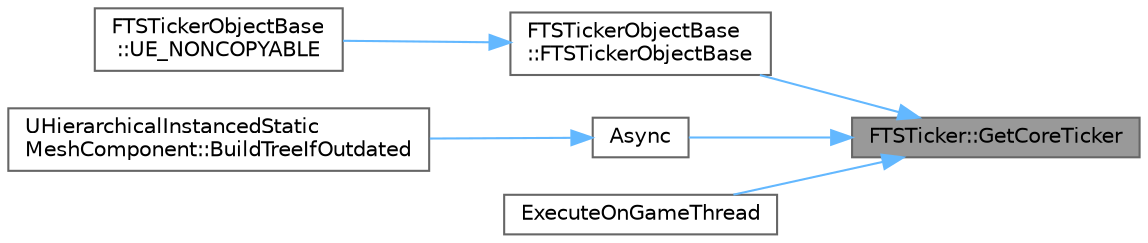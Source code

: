 digraph "FTSTicker::GetCoreTicker"
{
 // INTERACTIVE_SVG=YES
 // LATEX_PDF_SIZE
  bgcolor="transparent";
  edge [fontname=Helvetica,fontsize=10,labelfontname=Helvetica,labelfontsize=10];
  node [fontname=Helvetica,fontsize=10,shape=box,height=0.2,width=0.4];
  rankdir="RL";
  Node1 [id="Node000001",label="FTSTicker::GetCoreTicker",height=0.2,width=0.4,color="gray40", fillcolor="grey60", style="filled", fontcolor="black",tooltip="Singleton used for the ticker in Core / Launch."];
  Node1 -> Node2 [id="edge1_Node000001_Node000002",dir="back",color="steelblue1",style="solid",tooltip=" "];
  Node2 [id="Node000002",label="FTSTickerObjectBase\l::FTSTickerObjectBase",height=0.2,width=0.4,color="grey40", fillcolor="white", style="filled",URL="$dc/d0f/classFTSTickerObjectBase.html#a146857cc12570a8f5aa13a4ea4aef602",tooltip="Constructor."];
  Node2 -> Node3 [id="edge2_Node000002_Node000003",dir="back",color="steelblue1",style="solid",tooltip=" "];
  Node3 [id="Node000003",label="FTSTickerObjectBase\l::UE_NONCOPYABLE",height=0.2,width=0.4,color="grey40", fillcolor="white", style="filled",URL="$dc/d0f/classFTSTickerObjectBase.html#a8128bb9620e3ecd3865972af7a500240",tooltip=" "];
  Node1 -> Node4 [id="edge3_Node000001_Node000004",dir="back",color="steelblue1",style="solid",tooltip=" "];
  Node4 [id="Node000004",label="Async",height=0.2,width=0.4,color="grey40", fillcolor="white", style="filled",URL="$d7/ddf/Async_8h.html#a974ce2dd50eecf01a05bec0d82846034",tooltip="Execute a given function asynchronously."];
  Node4 -> Node5 [id="edge4_Node000004_Node000005",dir="back",color="steelblue1",style="solid",tooltip=" "];
  Node5 [id="Node000005",label="UHierarchicalInstancedStatic\lMeshComponent::BuildTreeIfOutdated",height=0.2,width=0.4,color="grey40", fillcolor="white", style="filled",URL="$d9/d38/classUHierarchicalInstancedStaticMeshComponent.html#a537388cb100b87e35c9a4ee3c88f86bd",tooltip=" "];
  Node1 -> Node6 [id="edge5_Node000001_Node000006",dir="back",color="steelblue1",style="solid",tooltip=" "];
  Node6 [id="Node000006",label="ExecuteOnGameThread",height=0.2,width=0.4,color="grey40", fillcolor="white", style="filled",URL="$d8/d8d/Ticker_8h.html#a9f14b995dc37eec7a54cae8344aa9b84",tooltip=" "];
}
